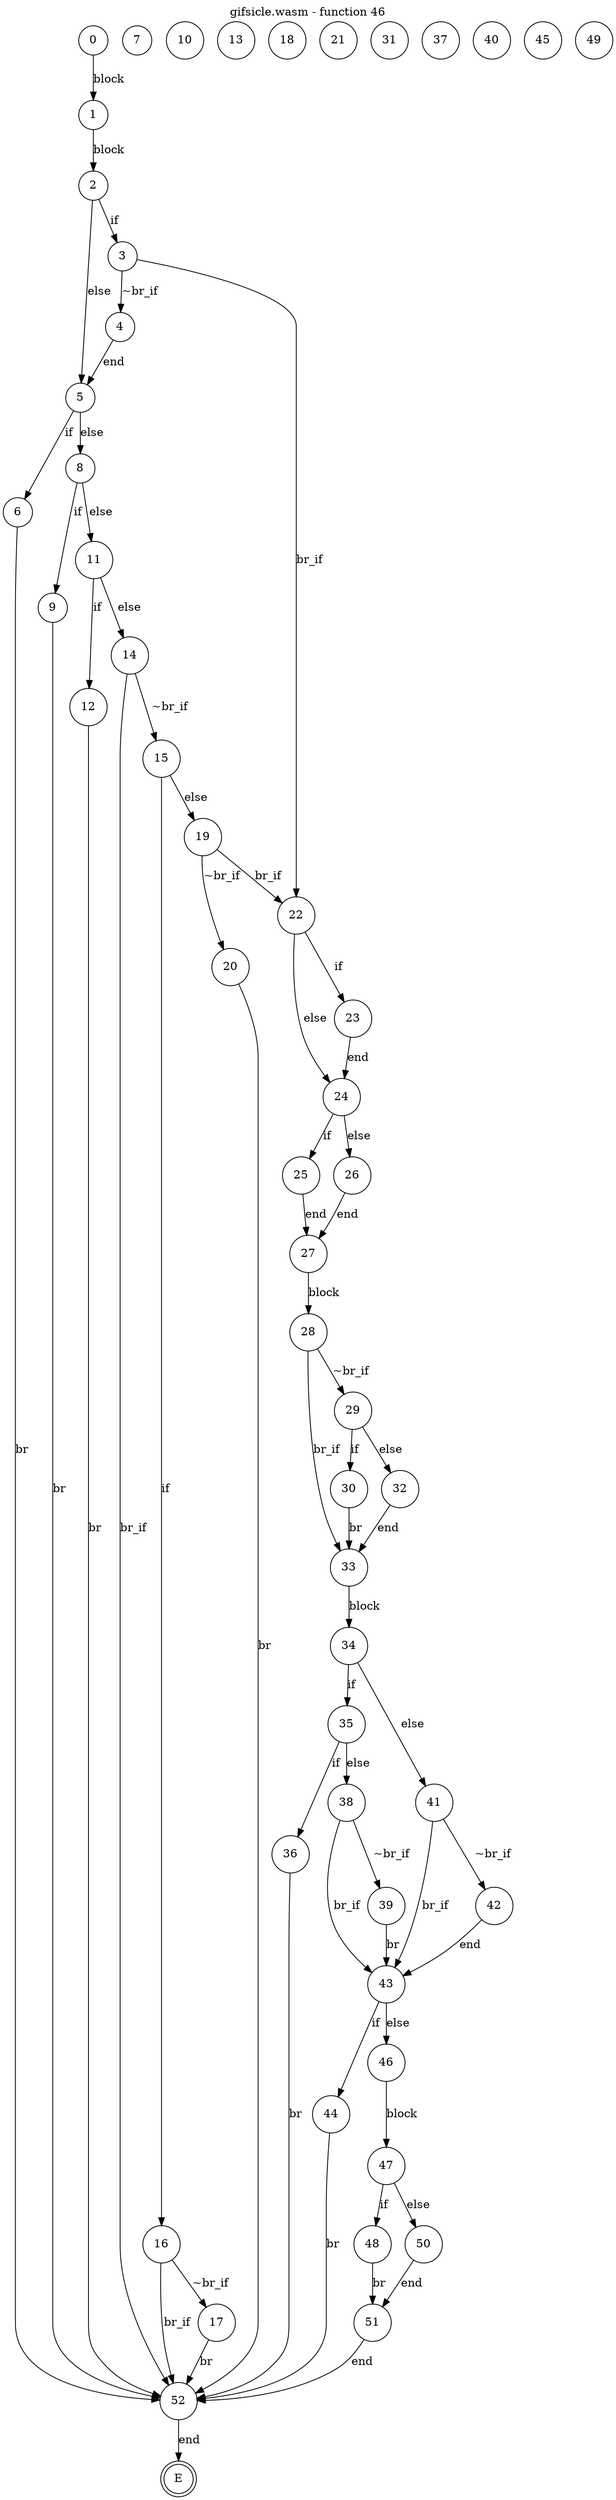 digraph finite_state_machine {
    label = "gifsicle.wasm - function 46"
    labelloc =  t
    labelfontsize = 16
    labelfontcolor = black
    labelfontname = "Helvetica"
    node [shape = doublecircle]; E ;
node [shape=circle, fontcolor=black, style="", label="0"]0
node [shape=circle, fontcolor=black, style="", label="1"]1
node [shape=circle, fontcolor=black, style="", label="2"]2
node [shape=circle, fontcolor=black, style="", label="3"]3
node [shape=circle, fontcolor=black, style="", label="4"]4
node [shape=circle, fontcolor=black, style="", label="5"]5
node [shape=circle, fontcolor=black, style="", label="6"]6
node [shape=circle, fontcolor=black, style="", label="7"]7
node [shape=circle, fontcolor=black, style="", label="8"]8
node [shape=circle, fontcolor=black, style="", label="9"]9
node [shape=circle, fontcolor=black, style="", label="10"]10
node [shape=circle, fontcolor=black, style="", label="11"]11
node [shape=circle, fontcolor=black, style="", label="12"]12
node [shape=circle, fontcolor=black, style="", label="13"]13
node [shape=circle, fontcolor=black, style="", label="14"]14
node [shape=circle, fontcolor=black, style="", label="15"]15
node [shape=circle, fontcolor=black, style="", label="16"]16
node [shape=circle, fontcolor=black, style="", label="17"]17
node [shape=circle, fontcolor=black, style="", label="18"]18
node [shape=circle, fontcolor=black, style="", label="19"]19
node [shape=circle, fontcolor=black, style="", label="20"]20
node [shape=circle, fontcolor=black, style="", label="21"]21
node [shape=circle, fontcolor=black, style="", label="22"]22
node [shape=circle, fontcolor=black, style="", label="23"]23
node [shape=circle, fontcolor=black, style="", label="24"]24
node [shape=circle, fontcolor=black, style="", label="25"]25
node [shape=circle, fontcolor=black, style="", label="26"]26
node [shape=circle, fontcolor=black, style="", label="27"]27
node [shape=circle, fontcolor=black, style="", label="28"]28
node [shape=circle, fontcolor=black, style="", label="29"]29
node [shape=circle, fontcolor=black, style="", label="30"]30
node [shape=circle, fontcolor=black, style="", label="31"]31
node [shape=circle, fontcolor=black, style="", label="32"]32
node [shape=circle, fontcolor=black, style="", label="33"]33
node [shape=circle, fontcolor=black, style="", label="34"]34
node [shape=circle, fontcolor=black, style="", label="35"]35
node [shape=circle, fontcolor=black, style="", label="36"]36
node [shape=circle, fontcolor=black, style="", label="37"]37
node [shape=circle, fontcolor=black, style="", label="38"]38
node [shape=circle, fontcolor=black, style="", label="39"]39
node [shape=circle, fontcolor=black, style="", label="40"]40
node [shape=circle, fontcolor=black, style="", label="41"]41
node [shape=circle, fontcolor=black, style="", label="42"]42
node [shape=circle, fontcolor=black, style="", label="43"]43
node [shape=circle, fontcolor=black, style="", label="44"]44
node [shape=circle, fontcolor=black, style="", label="45"]45
node [shape=circle, fontcolor=black, style="", label="46"]46
node [shape=circle, fontcolor=black, style="", label="47"]47
node [shape=circle, fontcolor=black, style="", label="48"]48
node [shape=circle, fontcolor=black, style="", label="49"]49
node [shape=circle, fontcolor=black, style="", label="50"]50
node [shape=circle, fontcolor=black, style="", label="51"]51
node [shape=circle, fontcolor=black, style="", label="52"]52
node [shape=circle, fontcolor=black, style="", label="E"]E
    0 -> 1[label="block"];
    1 -> 2[label="block"];
    2 -> 3[label="if"];
    2 -> 5[label="else"];
    3 -> 4[label="~br_if"];
    3 -> 22[label="br_if"];
    4 -> 5[label="end"];
    5 -> 6[label="if"];
    5 -> 8[label="else"];
    6 -> 52[label="br"];
    8 -> 9[label="if"];
    8 -> 11[label="else"];
    9 -> 52[label="br"];
    11 -> 12[label="if"];
    11 -> 14[label="else"];
    12 -> 52[label="br"];
    14 -> 15[label="~br_if"];
    14 -> 52[label="br_if"];
    15 -> 16[label="if"];
    15 -> 19[label="else"];
    16 -> 17[label="~br_if"];
    16 -> 52[label="br_if"];
    17 -> 52[label="br"];
    19 -> 20[label="~br_if"];
    19 -> 22[label="br_if"];
    20 -> 52[label="br"];
    22 -> 23[label="if"];
    22 -> 24[label="else"];
    23 -> 24[label="end"];
    24 -> 25[label="if"];
    24 -> 26[label="else"];
    25 -> 27[label="end"];
    26 -> 27[label="end"];
    27 -> 28[label="block"];
    28 -> 29[label="~br_if"];
    28 -> 33[label="br_if"];
    29 -> 30[label="if"];
    29 -> 32[label="else"];
    30 -> 33[label="br"];
    32 -> 33[label="end"];
    33 -> 34[label="block"];
    34 -> 35[label="if"];
    34 -> 41[label="else"];
    35 -> 36[label="if"];
    35 -> 38[label="else"];
    36 -> 52[label="br"];
    38 -> 39[label="~br_if"];
    38 -> 43[label="br_if"];
    39 -> 43[label="br"];
    41 -> 42[label="~br_if"];
    41 -> 43[label="br_if"];
    42 -> 43[label="end"];
    43 -> 44[label="if"];
    43 -> 46[label="else"];
    44 -> 52[label="br"];
    46 -> 47[label="block"];
    47 -> 48[label="if"];
    47 -> 50[label="else"];
    48 -> 51[label="br"];
    50 -> 51[label="end"];
    51 -> 52[label="end"];
    52 -> E[label="end"];
}
